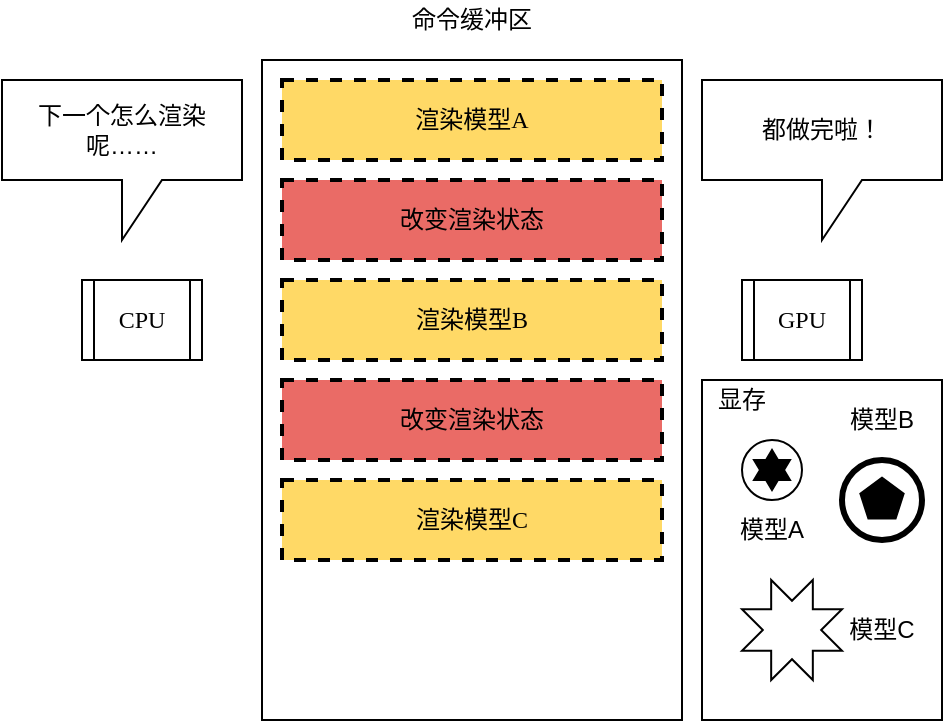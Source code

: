 <mxfile version="12.1.7" type="device" pages="1"><diagram id="0mnR1MZ7_IJVnGjzOJTC" name="Page-1"><mxGraphModel dx="536" dy="396" grid="1" gridSize="10" guides="1" tooltips="1" connect="1" arrows="1" fold="1" page="1" pageScale="1" pageWidth="827" pageHeight="1169" background="#FFFFFF" math="0" shadow="0"><root><mxCell id="0"/><mxCell id="1" parent="0"/><mxCell id="tQdPCrAS3K_K7G2gUlV3-1" value="" style="rounded=0;whiteSpace=wrap;html=1;" vertex="1" parent="1"><mxGeometry x="300" y="100" width="210" height="330" as="geometry"/></mxCell><mxCell id="tQdPCrAS3K_K7G2gUlV3-2" value="&lt;font&gt;命令缓冲区&lt;/font&gt;" style="text;html=1;strokeColor=none;fillColor=none;align=center;verticalAlign=middle;whiteSpace=wrap;rounded=0;fontFamily=Verdana;" vertex="1" parent="1"><mxGeometry x="335" y="70" width="140" height="20" as="geometry"/></mxCell><mxCell id="tQdPCrAS3K_K7G2gUlV3-3" value="渲染模型A" style="rounded=0;whiteSpace=wrap;html=1;fillColor=#FFD966;gradientColor=none;fontFamily=Verdana;dashed=1;perimeterSpacing=0;strokeWidth=2;" vertex="1" parent="1"><mxGeometry x="310" y="110" width="190" height="40" as="geometry"/></mxCell><mxCell id="tQdPCrAS3K_K7G2gUlV3-4" value="改变渲染状态" style="rounded=0;whiteSpace=wrap;html=1;fillColor=#EA6B66;gradientColor=none;fontFamily=Verdana;dashed=1;perimeterSpacing=0;strokeWidth=2;" vertex="1" parent="1"><mxGeometry x="310" y="160" width="190" height="40" as="geometry"/></mxCell><mxCell id="tQdPCrAS3K_K7G2gUlV3-5" value="渲染模型B" style="rounded=0;whiteSpace=wrap;html=1;fillColor=#FFD966;gradientColor=none;fontFamily=Verdana;dashed=1;perimeterSpacing=0;strokeWidth=2;" vertex="1" parent="1"><mxGeometry x="310" y="210" width="190" height="40" as="geometry"/></mxCell><mxCell id="tQdPCrAS3K_K7G2gUlV3-6" value="改变渲染状态" style="rounded=0;whiteSpace=wrap;html=1;fillColor=#EA6B66;gradientColor=none;fontFamily=Verdana;dashed=1;perimeterSpacing=0;strokeWidth=2;" vertex="1" parent="1"><mxGeometry x="310" y="260" width="190" height="40" as="geometry"/></mxCell><mxCell id="tQdPCrAS3K_K7G2gUlV3-7" value="渲染模型C" style="rounded=0;whiteSpace=wrap;html=1;fillColor=#FFD966;gradientColor=none;fontFamily=Verdana;dashed=1;perimeterSpacing=0;strokeWidth=2;" vertex="1" parent="1"><mxGeometry x="310" y="310" width="190" height="40" as="geometry"/></mxCell><mxCell id="tQdPCrAS3K_K7G2gUlV3-8" value="CPU" style="shape=process;whiteSpace=wrap;html=1;backgroundOutline=1;rounded=0;fillColor=none;gradientColor=none;fontFamily=Verdana;" vertex="1" parent="1"><mxGeometry x="210" y="210" width="60" height="40" as="geometry"/></mxCell><mxCell id="tQdPCrAS3K_K7G2gUlV3-9" value="GPU" style="shape=process;whiteSpace=wrap;html=1;backgroundOutline=1;rounded=0;fillColor=none;gradientColor=none;fontFamily=Verdana;" vertex="1" parent="1"><mxGeometry x="540" y="210" width="60" height="40" as="geometry"/></mxCell><mxCell id="tQdPCrAS3K_K7G2gUlV3-15" value="下一个怎么渲染呢……" style="shape=callout;whiteSpace=wrap;html=1;perimeter=calloutPerimeter;strokeWidth=1;" vertex="1" parent="1"><mxGeometry x="170" y="110" width="120" height="80" as="geometry"/></mxCell><mxCell id="tQdPCrAS3K_K7G2gUlV3-16" value="都做完啦！" style="shape=callout;whiteSpace=wrap;html=1;perimeter=calloutPerimeter;strokeWidth=1;" vertex="1" parent="1"><mxGeometry x="520" y="110" width="120" height="80" as="geometry"/></mxCell><mxCell id="tQdPCrAS3K_K7G2gUlV3-17" value="" style="rounded=0;whiteSpace=wrap;html=1;strokeWidth=1;" vertex="1" parent="1"><mxGeometry x="520" y="260" width="120" height="170" as="geometry"/></mxCell><mxCell id="tQdPCrAS3K_K7G2gUlV3-18" value="显存" style="text;html=1;strokeColor=none;fillColor=none;align=center;verticalAlign=middle;whiteSpace=wrap;rounded=0;" vertex="1" parent="1"><mxGeometry x="520" y="260" width="40" height="20" as="geometry"/></mxCell><mxCell id="tQdPCrAS3K_K7G2gUlV3-19" value="" style="shape=mxgraph.bpmn.shape;html=1;verticalLabelPosition=bottom;labelBackgroundColor=#ffffff;verticalAlign=top;align=center;perimeter=ellipsePerimeter;outlineConnect=0;outline=standard;symbol=star;strokeWidth=1;" vertex="1" parent="1"><mxGeometry x="540" y="290" width="30" height="30" as="geometry"/></mxCell><mxCell id="tQdPCrAS3K_K7G2gUlV3-20" value="" style="shape=mxgraph.bpmn.shape;html=1;verticalLabelPosition=bottom;labelBackgroundColor=#ffffff;verticalAlign=top;align=center;perimeter=ellipsePerimeter;outlineConnect=0;outline=end;symbol=multiple;strokeWidth=1;" vertex="1" parent="1"><mxGeometry x="590" y="300" width="40" height="40" as="geometry"/></mxCell><mxCell id="tQdPCrAS3K_K7G2gUlV3-22" value="" style="verticalLabelPosition=bottom;verticalAlign=top;html=1;shape=mxgraph.basic.8_point_star;strokeWidth=1;" vertex="1" parent="1"><mxGeometry x="540" y="360" width="50" height="50" as="geometry"/></mxCell><mxCell id="tQdPCrAS3K_K7G2gUlV3-23" value="模型A" style="text;html=1;strokeColor=none;fillColor=none;align=center;verticalAlign=middle;whiteSpace=wrap;rounded=0;" vertex="1" parent="1"><mxGeometry x="535" y="325" width="40" height="20" as="geometry"/></mxCell><mxCell id="tQdPCrAS3K_K7G2gUlV3-24" value="模型B" style="text;html=1;strokeColor=none;fillColor=none;align=center;verticalAlign=middle;whiteSpace=wrap;rounded=0;" vertex="1" parent="1"><mxGeometry x="590" y="270" width="40" height="20" as="geometry"/></mxCell><mxCell id="tQdPCrAS3K_K7G2gUlV3-25" value="模型C" style="text;html=1;strokeColor=none;fillColor=none;align=center;verticalAlign=middle;whiteSpace=wrap;rounded=0;" vertex="1" parent="1"><mxGeometry x="590" y="375" width="40" height="20" as="geometry"/></mxCell></root></mxGraphModel></diagram></mxfile>